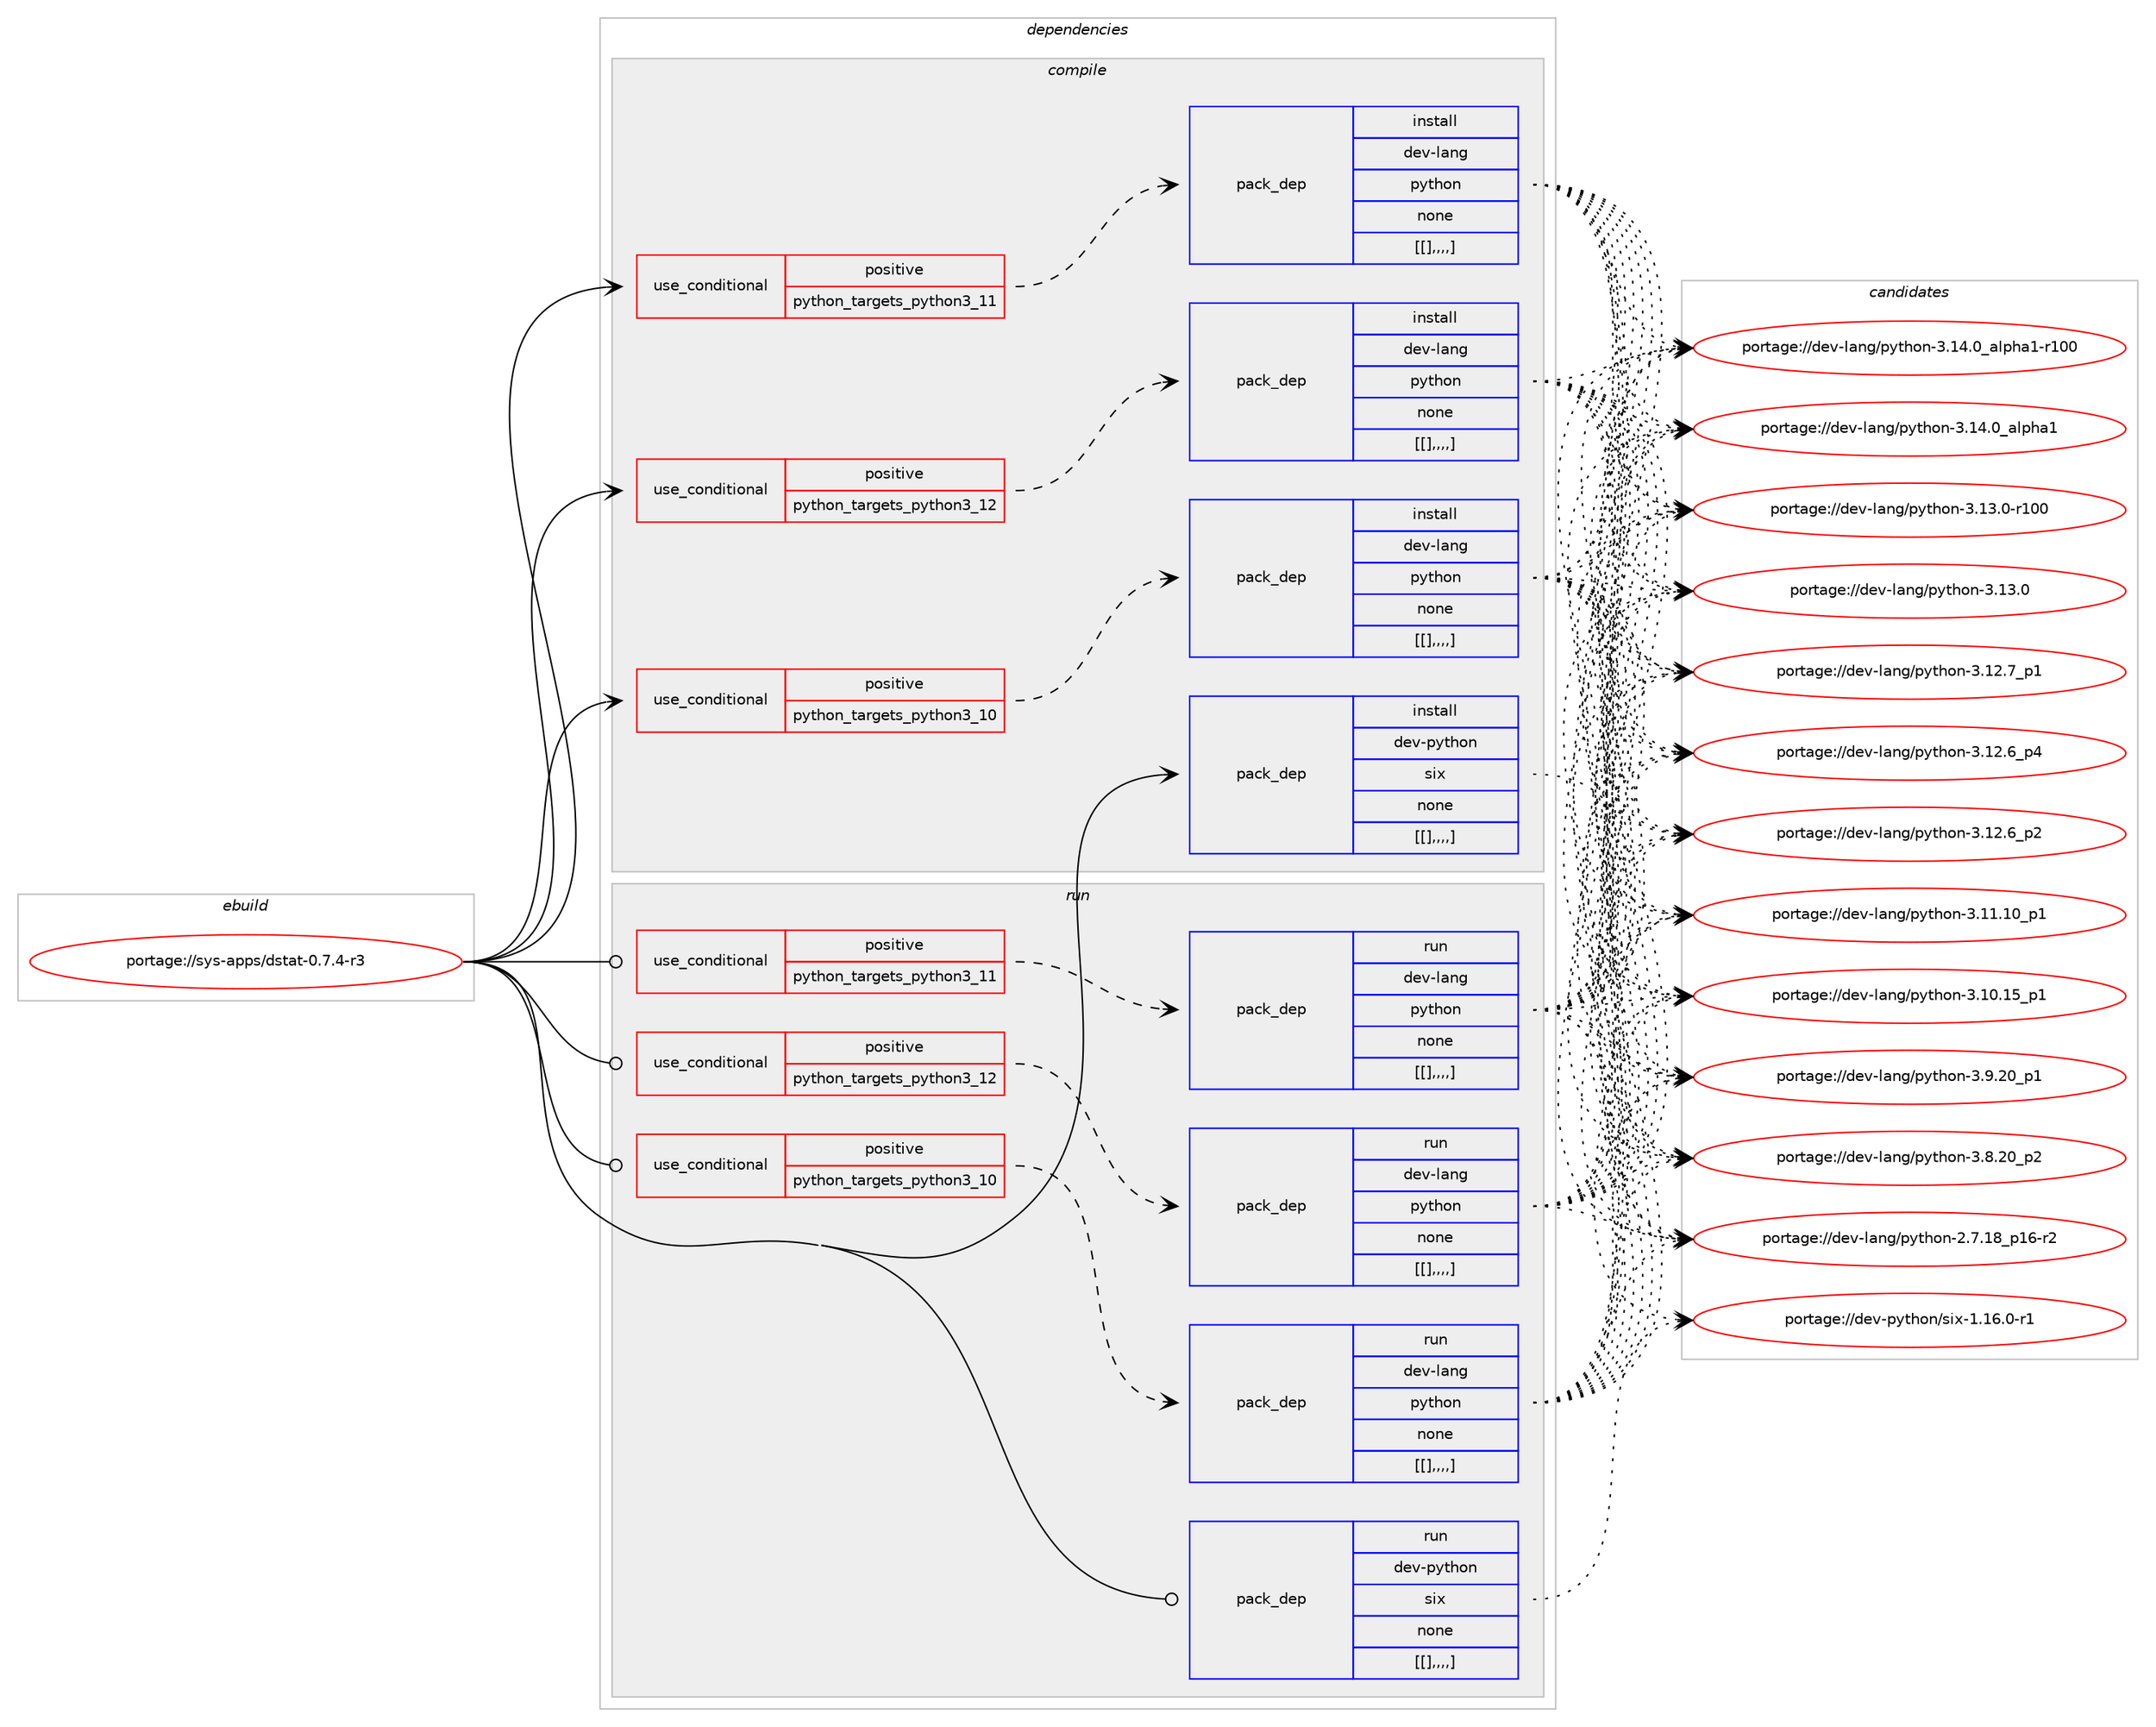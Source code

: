 digraph prolog {

# *************
# Graph options
# *************

newrank=true;
concentrate=true;
compound=true;
graph [rankdir=LR,fontname=Helvetica,fontsize=10,ranksep=1.5];#, ranksep=2.5, nodesep=0.2];
edge  [arrowhead=vee];
node  [fontname=Helvetica,fontsize=10];

# **********
# The ebuild
# **********

subgraph cluster_leftcol {
color=gray;
label=<<i>ebuild</i>>;
id [label="portage://sys-apps/dstat-0.7.4-r3", color=red, width=4, href="../sys-apps/dstat-0.7.4-r3.svg"];
}

# ****************
# The dependencies
# ****************

subgraph cluster_midcol {
color=gray;
label=<<i>dependencies</i>>;
subgraph cluster_compile {
fillcolor="#eeeeee";
style=filled;
label=<<i>compile</i>>;
subgraph cond117087 {
dependency442152 [label=<<TABLE BORDER="0" CELLBORDER="1" CELLSPACING="0" CELLPADDING="4"><TR><TD ROWSPAN="3" CELLPADDING="10">use_conditional</TD></TR><TR><TD>positive</TD></TR><TR><TD>python_targets_python3_10</TD></TR></TABLE>>, shape=none, color=red];
subgraph pack321878 {
dependency442160 [label=<<TABLE BORDER="0" CELLBORDER="1" CELLSPACING="0" CELLPADDING="4" WIDTH="220"><TR><TD ROWSPAN="6" CELLPADDING="30">pack_dep</TD></TR><TR><TD WIDTH="110">install</TD></TR><TR><TD>dev-lang</TD></TR><TR><TD>python</TD></TR><TR><TD>none</TD></TR><TR><TD>[[],,,,]</TD></TR></TABLE>>, shape=none, color=blue];
}
dependency442152:e -> dependency442160:w [weight=20,style="dashed",arrowhead="vee"];
}
id:e -> dependency442152:w [weight=20,style="solid",arrowhead="vee"];
subgraph cond117092 {
dependency442170 [label=<<TABLE BORDER="0" CELLBORDER="1" CELLSPACING="0" CELLPADDING="4"><TR><TD ROWSPAN="3" CELLPADDING="10">use_conditional</TD></TR><TR><TD>positive</TD></TR><TR><TD>python_targets_python3_11</TD></TR></TABLE>>, shape=none, color=red];
subgraph pack321893 {
dependency442179 [label=<<TABLE BORDER="0" CELLBORDER="1" CELLSPACING="0" CELLPADDING="4" WIDTH="220"><TR><TD ROWSPAN="6" CELLPADDING="30">pack_dep</TD></TR><TR><TD WIDTH="110">install</TD></TR><TR><TD>dev-lang</TD></TR><TR><TD>python</TD></TR><TR><TD>none</TD></TR><TR><TD>[[],,,,]</TD></TR></TABLE>>, shape=none, color=blue];
}
dependency442170:e -> dependency442179:w [weight=20,style="dashed",arrowhead="vee"];
}
id:e -> dependency442170:w [weight=20,style="solid",arrowhead="vee"];
subgraph cond117101 {
dependency442197 [label=<<TABLE BORDER="0" CELLBORDER="1" CELLSPACING="0" CELLPADDING="4"><TR><TD ROWSPAN="3" CELLPADDING="10">use_conditional</TD></TR><TR><TD>positive</TD></TR><TR><TD>python_targets_python3_12</TD></TR></TABLE>>, shape=none, color=red];
subgraph pack321915 {
dependency442224 [label=<<TABLE BORDER="0" CELLBORDER="1" CELLSPACING="0" CELLPADDING="4" WIDTH="220"><TR><TD ROWSPAN="6" CELLPADDING="30">pack_dep</TD></TR><TR><TD WIDTH="110">install</TD></TR><TR><TD>dev-lang</TD></TR><TR><TD>python</TD></TR><TR><TD>none</TD></TR><TR><TD>[[],,,,]</TD></TR></TABLE>>, shape=none, color=blue];
}
dependency442197:e -> dependency442224:w [weight=20,style="dashed",arrowhead="vee"];
}
id:e -> dependency442197:w [weight=20,style="solid",arrowhead="vee"];
subgraph pack321930 {
dependency442238 [label=<<TABLE BORDER="0" CELLBORDER="1" CELLSPACING="0" CELLPADDING="4" WIDTH="220"><TR><TD ROWSPAN="6" CELLPADDING="30">pack_dep</TD></TR><TR><TD WIDTH="110">install</TD></TR><TR><TD>dev-python</TD></TR><TR><TD>six</TD></TR><TR><TD>none</TD></TR><TR><TD>[[],,,,]</TD></TR></TABLE>>, shape=none, color=blue];
}
id:e -> dependency442238:w [weight=20,style="solid",arrowhead="vee"];
}
subgraph cluster_compileandrun {
fillcolor="#eeeeee";
style=filled;
label=<<i>compile and run</i>>;
}
subgraph cluster_run {
fillcolor="#eeeeee";
style=filled;
label=<<i>run</i>>;
subgraph cond117124 {
dependency442253 [label=<<TABLE BORDER="0" CELLBORDER="1" CELLSPACING="0" CELLPADDING="4"><TR><TD ROWSPAN="3" CELLPADDING="10">use_conditional</TD></TR><TR><TD>positive</TD></TR><TR><TD>python_targets_python3_10</TD></TR></TABLE>>, shape=none, color=red];
subgraph pack321947 {
dependency442266 [label=<<TABLE BORDER="0" CELLBORDER="1" CELLSPACING="0" CELLPADDING="4" WIDTH="220"><TR><TD ROWSPAN="6" CELLPADDING="30">pack_dep</TD></TR><TR><TD WIDTH="110">run</TD></TR><TR><TD>dev-lang</TD></TR><TR><TD>python</TD></TR><TR><TD>none</TD></TR><TR><TD>[[],,,,]</TD></TR></TABLE>>, shape=none, color=blue];
}
dependency442253:e -> dependency442266:w [weight=20,style="dashed",arrowhead="vee"];
}
id:e -> dependency442253:w [weight=20,style="solid",arrowhead="odot"];
subgraph cond117138 {
dependency442277 [label=<<TABLE BORDER="0" CELLBORDER="1" CELLSPACING="0" CELLPADDING="4"><TR><TD ROWSPAN="3" CELLPADDING="10">use_conditional</TD></TR><TR><TD>positive</TD></TR><TR><TD>python_targets_python3_11</TD></TR></TABLE>>, shape=none, color=red];
subgraph pack321960 {
dependency442287 [label=<<TABLE BORDER="0" CELLBORDER="1" CELLSPACING="0" CELLPADDING="4" WIDTH="220"><TR><TD ROWSPAN="6" CELLPADDING="30">pack_dep</TD></TR><TR><TD WIDTH="110">run</TD></TR><TR><TD>dev-lang</TD></TR><TR><TD>python</TD></TR><TR><TD>none</TD></TR><TR><TD>[[],,,,]</TD></TR></TABLE>>, shape=none, color=blue];
}
dependency442277:e -> dependency442287:w [weight=20,style="dashed",arrowhead="vee"];
}
id:e -> dependency442277:w [weight=20,style="solid",arrowhead="odot"];
subgraph cond117143 {
dependency442308 [label=<<TABLE BORDER="0" CELLBORDER="1" CELLSPACING="0" CELLPADDING="4"><TR><TD ROWSPAN="3" CELLPADDING="10">use_conditional</TD></TR><TR><TD>positive</TD></TR><TR><TD>python_targets_python3_12</TD></TR></TABLE>>, shape=none, color=red];
subgraph pack321980 {
dependency442323 [label=<<TABLE BORDER="0" CELLBORDER="1" CELLSPACING="0" CELLPADDING="4" WIDTH="220"><TR><TD ROWSPAN="6" CELLPADDING="30">pack_dep</TD></TR><TR><TD WIDTH="110">run</TD></TR><TR><TD>dev-lang</TD></TR><TR><TD>python</TD></TR><TR><TD>none</TD></TR><TR><TD>[[],,,,]</TD></TR></TABLE>>, shape=none, color=blue];
}
dependency442308:e -> dependency442323:w [weight=20,style="dashed",arrowhead="vee"];
}
id:e -> dependency442308:w [weight=20,style="solid",arrowhead="odot"];
subgraph pack321986 {
dependency442330 [label=<<TABLE BORDER="0" CELLBORDER="1" CELLSPACING="0" CELLPADDING="4" WIDTH="220"><TR><TD ROWSPAN="6" CELLPADDING="30">pack_dep</TD></TR><TR><TD WIDTH="110">run</TD></TR><TR><TD>dev-python</TD></TR><TR><TD>six</TD></TR><TR><TD>none</TD></TR><TR><TD>[[],,,,]</TD></TR></TABLE>>, shape=none, color=blue];
}
id:e -> dependency442330:w [weight=20,style="solid",arrowhead="odot"];
}
}

# **************
# The candidates
# **************

subgraph cluster_choices {
rank=same;
color=gray;
label=<<i>candidates</i>>;

subgraph choice321697 {
color=black;
nodesep=1;
choice100101118451089711010347112121116104111110455146495246489597108112104974945114494848 [label="portage://dev-lang/python-3.14.0_alpha1-r100", color=red, width=4,href="../dev-lang/python-3.14.0_alpha1-r100.svg"];
choice1001011184510897110103471121211161041111104551464952464895971081121049749 [label="portage://dev-lang/python-3.14.0_alpha1", color=red, width=4,href="../dev-lang/python-3.14.0_alpha1.svg"];
choice1001011184510897110103471121211161041111104551464951464845114494848 [label="portage://dev-lang/python-3.13.0-r100", color=red, width=4,href="../dev-lang/python-3.13.0-r100.svg"];
choice10010111845108971101034711212111610411111045514649514648 [label="portage://dev-lang/python-3.13.0", color=red, width=4,href="../dev-lang/python-3.13.0.svg"];
choice100101118451089711010347112121116104111110455146495046559511249 [label="portage://dev-lang/python-3.12.7_p1", color=red, width=4,href="../dev-lang/python-3.12.7_p1.svg"];
choice100101118451089711010347112121116104111110455146495046549511252 [label="portage://dev-lang/python-3.12.6_p4", color=red, width=4,href="../dev-lang/python-3.12.6_p4.svg"];
choice100101118451089711010347112121116104111110455146495046549511250 [label="portage://dev-lang/python-3.12.6_p2", color=red, width=4,href="../dev-lang/python-3.12.6_p2.svg"];
choice10010111845108971101034711212111610411111045514649494649489511249 [label="portage://dev-lang/python-3.11.10_p1", color=red, width=4,href="../dev-lang/python-3.11.10_p1.svg"];
choice10010111845108971101034711212111610411111045514649484649539511249 [label="portage://dev-lang/python-3.10.15_p1", color=red, width=4,href="../dev-lang/python-3.10.15_p1.svg"];
choice100101118451089711010347112121116104111110455146574650489511249 [label="portage://dev-lang/python-3.9.20_p1", color=red, width=4,href="../dev-lang/python-3.9.20_p1.svg"];
choice100101118451089711010347112121116104111110455146564650489511250 [label="portage://dev-lang/python-3.8.20_p2", color=red, width=4,href="../dev-lang/python-3.8.20_p2.svg"];
choice100101118451089711010347112121116104111110455046554649569511249544511450 [label="portage://dev-lang/python-2.7.18_p16-r2", color=red, width=4,href="../dev-lang/python-2.7.18_p16-r2.svg"];
dependency442160:e -> choice100101118451089711010347112121116104111110455146495246489597108112104974945114494848:w [style=dotted,weight="100"];
dependency442160:e -> choice1001011184510897110103471121211161041111104551464952464895971081121049749:w [style=dotted,weight="100"];
dependency442160:e -> choice1001011184510897110103471121211161041111104551464951464845114494848:w [style=dotted,weight="100"];
dependency442160:e -> choice10010111845108971101034711212111610411111045514649514648:w [style=dotted,weight="100"];
dependency442160:e -> choice100101118451089711010347112121116104111110455146495046559511249:w [style=dotted,weight="100"];
dependency442160:e -> choice100101118451089711010347112121116104111110455146495046549511252:w [style=dotted,weight="100"];
dependency442160:e -> choice100101118451089711010347112121116104111110455146495046549511250:w [style=dotted,weight="100"];
dependency442160:e -> choice10010111845108971101034711212111610411111045514649494649489511249:w [style=dotted,weight="100"];
dependency442160:e -> choice10010111845108971101034711212111610411111045514649484649539511249:w [style=dotted,weight="100"];
dependency442160:e -> choice100101118451089711010347112121116104111110455146574650489511249:w [style=dotted,weight="100"];
dependency442160:e -> choice100101118451089711010347112121116104111110455146564650489511250:w [style=dotted,weight="100"];
dependency442160:e -> choice100101118451089711010347112121116104111110455046554649569511249544511450:w [style=dotted,weight="100"];
}
subgraph choice321707 {
color=black;
nodesep=1;
choice100101118451089711010347112121116104111110455146495246489597108112104974945114494848 [label="portage://dev-lang/python-3.14.0_alpha1-r100", color=red, width=4,href="../dev-lang/python-3.14.0_alpha1-r100.svg"];
choice1001011184510897110103471121211161041111104551464952464895971081121049749 [label="portage://dev-lang/python-3.14.0_alpha1", color=red, width=4,href="../dev-lang/python-3.14.0_alpha1.svg"];
choice1001011184510897110103471121211161041111104551464951464845114494848 [label="portage://dev-lang/python-3.13.0-r100", color=red, width=4,href="../dev-lang/python-3.13.0-r100.svg"];
choice10010111845108971101034711212111610411111045514649514648 [label="portage://dev-lang/python-3.13.0", color=red, width=4,href="../dev-lang/python-3.13.0.svg"];
choice100101118451089711010347112121116104111110455146495046559511249 [label="portage://dev-lang/python-3.12.7_p1", color=red, width=4,href="../dev-lang/python-3.12.7_p1.svg"];
choice100101118451089711010347112121116104111110455146495046549511252 [label="portage://dev-lang/python-3.12.6_p4", color=red, width=4,href="../dev-lang/python-3.12.6_p4.svg"];
choice100101118451089711010347112121116104111110455146495046549511250 [label="portage://dev-lang/python-3.12.6_p2", color=red, width=4,href="../dev-lang/python-3.12.6_p2.svg"];
choice10010111845108971101034711212111610411111045514649494649489511249 [label="portage://dev-lang/python-3.11.10_p1", color=red, width=4,href="../dev-lang/python-3.11.10_p1.svg"];
choice10010111845108971101034711212111610411111045514649484649539511249 [label="portage://dev-lang/python-3.10.15_p1", color=red, width=4,href="../dev-lang/python-3.10.15_p1.svg"];
choice100101118451089711010347112121116104111110455146574650489511249 [label="portage://dev-lang/python-3.9.20_p1", color=red, width=4,href="../dev-lang/python-3.9.20_p1.svg"];
choice100101118451089711010347112121116104111110455146564650489511250 [label="portage://dev-lang/python-3.8.20_p2", color=red, width=4,href="../dev-lang/python-3.8.20_p2.svg"];
choice100101118451089711010347112121116104111110455046554649569511249544511450 [label="portage://dev-lang/python-2.7.18_p16-r2", color=red, width=4,href="../dev-lang/python-2.7.18_p16-r2.svg"];
dependency442179:e -> choice100101118451089711010347112121116104111110455146495246489597108112104974945114494848:w [style=dotted,weight="100"];
dependency442179:e -> choice1001011184510897110103471121211161041111104551464952464895971081121049749:w [style=dotted,weight="100"];
dependency442179:e -> choice1001011184510897110103471121211161041111104551464951464845114494848:w [style=dotted,weight="100"];
dependency442179:e -> choice10010111845108971101034711212111610411111045514649514648:w [style=dotted,weight="100"];
dependency442179:e -> choice100101118451089711010347112121116104111110455146495046559511249:w [style=dotted,weight="100"];
dependency442179:e -> choice100101118451089711010347112121116104111110455146495046549511252:w [style=dotted,weight="100"];
dependency442179:e -> choice100101118451089711010347112121116104111110455146495046549511250:w [style=dotted,weight="100"];
dependency442179:e -> choice10010111845108971101034711212111610411111045514649494649489511249:w [style=dotted,weight="100"];
dependency442179:e -> choice10010111845108971101034711212111610411111045514649484649539511249:w [style=dotted,weight="100"];
dependency442179:e -> choice100101118451089711010347112121116104111110455146574650489511249:w [style=dotted,weight="100"];
dependency442179:e -> choice100101118451089711010347112121116104111110455146564650489511250:w [style=dotted,weight="100"];
dependency442179:e -> choice100101118451089711010347112121116104111110455046554649569511249544511450:w [style=dotted,weight="100"];
}
subgraph choice321739 {
color=black;
nodesep=1;
choice100101118451089711010347112121116104111110455146495246489597108112104974945114494848 [label="portage://dev-lang/python-3.14.0_alpha1-r100", color=red, width=4,href="../dev-lang/python-3.14.0_alpha1-r100.svg"];
choice1001011184510897110103471121211161041111104551464952464895971081121049749 [label="portage://dev-lang/python-3.14.0_alpha1", color=red, width=4,href="../dev-lang/python-3.14.0_alpha1.svg"];
choice1001011184510897110103471121211161041111104551464951464845114494848 [label="portage://dev-lang/python-3.13.0-r100", color=red, width=4,href="../dev-lang/python-3.13.0-r100.svg"];
choice10010111845108971101034711212111610411111045514649514648 [label="portage://dev-lang/python-3.13.0", color=red, width=4,href="../dev-lang/python-3.13.0.svg"];
choice100101118451089711010347112121116104111110455146495046559511249 [label="portage://dev-lang/python-3.12.7_p1", color=red, width=4,href="../dev-lang/python-3.12.7_p1.svg"];
choice100101118451089711010347112121116104111110455146495046549511252 [label="portage://dev-lang/python-3.12.6_p4", color=red, width=4,href="../dev-lang/python-3.12.6_p4.svg"];
choice100101118451089711010347112121116104111110455146495046549511250 [label="portage://dev-lang/python-3.12.6_p2", color=red, width=4,href="../dev-lang/python-3.12.6_p2.svg"];
choice10010111845108971101034711212111610411111045514649494649489511249 [label="portage://dev-lang/python-3.11.10_p1", color=red, width=4,href="../dev-lang/python-3.11.10_p1.svg"];
choice10010111845108971101034711212111610411111045514649484649539511249 [label="portage://dev-lang/python-3.10.15_p1", color=red, width=4,href="../dev-lang/python-3.10.15_p1.svg"];
choice100101118451089711010347112121116104111110455146574650489511249 [label="portage://dev-lang/python-3.9.20_p1", color=red, width=4,href="../dev-lang/python-3.9.20_p1.svg"];
choice100101118451089711010347112121116104111110455146564650489511250 [label="portage://dev-lang/python-3.8.20_p2", color=red, width=4,href="../dev-lang/python-3.8.20_p2.svg"];
choice100101118451089711010347112121116104111110455046554649569511249544511450 [label="portage://dev-lang/python-2.7.18_p16-r2", color=red, width=4,href="../dev-lang/python-2.7.18_p16-r2.svg"];
dependency442224:e -> choice100101118451089711010347112121116104111110455146495246489597108112104974945114494848:w [style=dotted,weight="100"];
dependency442224:e -> choice1001011184510897110103471121211161041111104551464952464895971081121049749:w [style=dotted,weight="100"];
dependency442224:e -> choice1001011184510897110103471121211161041111104551464951464845114494848:w [style=dotted,weight="100"];
dependency442224:e -> choice10010111845108971101034711212111610411111045514649514648:w [style=dotted,weight="100"];
dependency442224:e -> choice100101118451089711010347112121116104111110455146495046559511249:w [style=dotted,weight="100"];
dependency442224:e -> choice100101118451089711010347112121116104111110455146495046549511252:w [style=dotted,weight="100"];
dependency442224:e -> choice100101118451089711010347112121116104111110455146495046549511250:w [style=dotted,weight="100"];
dependency442224:e -> choice10010111845108971101034711212111610411111045514649494649489511249:w [style=dotted,weight="100"];
dependency442224:e -> choice10010111845108971101034711212111610411111045514649484649539511249:w [style=dotted,weight="100"];
dependency442224:e -> choice100101118451089711010347112121116104111110455146574650489511249:w [style=dotted,weight="100"];
dependency442224:e -> choice100101118451089711010347112121116104111110455146564650489511250:w [style=dotted,weight="100"];
dependency442224:e -> choice100101118451089711010347112121116104111110455046554649569511249544511450:w [style=dotted,weight="100"];
}
subgraph choice321766 {
color=black;
nodesep=1;
choice1001011184511212111610411111047115105120454946495446484511449 [label="portage://dev-python/six-1.16.0-r1", color=red, width=4,href="../dev-python/six-1.16.0-r1.svg"];
dependency442238:e -> choice1001011184511212111610411111047115105120454946495446484511449:w [style=dotted,weight="100"];
}
subgraph choice321768 {
color=black;
nodesep=1;
choice100101118451089711010347112121116104111110455146495246489597108112104974945114494848 [label="portage://dev-lang/python-3.14.0_alpha1-r100", color=red, width=4,href="../dev-lang/python-3.14.0_alpha1-r100.svg"];
choice1001011184510897110103471121211161041111104551464952464895971081121049749 [label="portage://dev-lang/python-3.14.0_alpha1", color=red, width=4,href="../dev-lang/python-3.14.0_alpha1.svg"];
choice1001011184510897110103471121211161041111104551464951464845114494848 [label="portage://dev-lang/python-3.13.0-r100", color=red, width=4,href="../dev-lang/python-3.13.0-r100.svg"];
choice10010111845108971101034711212111610411111045514649514648 [label="portage://dev-lang/python-3.13.0", color=red, width=4,href="../dev-lang/python-3.13.0.svg"];
choice100101118451089711010347112121116104111110455146495046559511249 [label="portage://dev-lang/python-3.12.7_p1", color=red, width=4,href="../dev-lang/python-3.12.7_p1.svg"];
choice100101118451089711010347112121116104111110455146495046549511252 [label="portage://dev-lang/python-3.12.6_p4", color=red, width=4,href="../dev-lang/python-3.12.6_p4.svg"];
choice100101118451089711010347112121116104111110455146495046549511250 [label="portage://dev-lang/python-3.12.6_p2", color=red, width=4,href="../dev-lang/python-3.12.6_p2.svg"];
choice10010111845108971101034711212111610411111045514649494649489511249 [label="portage://dev-lang/python-3.11.10_p1", color=red, width=4,href="../dev-lang/python-3.11.10_p1.svg"];
choice10010111845108971101034711212111610411111045514649484649539511249 [label="portage://dev-lang/python-3.10.15_p1", color=red, width=4,href="../dev-lang/python-3.10.15_p1.svg"];
choice100101118451089711010347112121116104111110455146574650489511249 [label="portage://dev-lang/python-3.9.20_p1", color=red, width=4,href="../dev-lang/python-3.9.20_p1.svg"];
choice100101118451089711010347112121116104111110455146564650489511250 [label="portage://dev-lang/python-3.8.20_p2", color=red, width=4,href="../dev-lang/python-3.8.20_p2.svg"];
choice100101118451089711010347112121116104111110455046554649569511249544511450 [label="portage://dev-lang/python-2.7.18_p16-r2", color=red, width=4,href="../dev-lang/python-2.7.18_p16-r2.svg"];
dependency442266:e -> choice100101118451089711010347112121116104111110455146495246489597108112104974945114494848:w [style=dotted,weight="100"];
dependency442266:e -> choice1001011184510897110103471121211161041111104551464952464895971081121049749:w [style=dotted,weight="100"];
dependency442266:e -> choice1001011184510897110103471121211161041111104551464951464845114494848:w [style=dotted,weight="100"];
dependency442266:e -> choice10010111845108971101034711212111610411111045514649514648:w [style=dotted,weight="100"];
dependency442266:e -> choice100101118451089711010347112121116104111110455146495046559511249:w [style=dotted,weight="100"];
dependency442266:e -> choice100101118451089711010347112121116104111110455146495046549511252:w [style=dotted,weight="100"];
dependency442266:e -> choice100101118451089711010347112121116104111110455146495046549511250:w [style=dotted,weight="100"];
dependency442266:e -> choice10010111845108971101034711212111610411111045514649494649489511249:w [style=dotted,weight="100"];
dependency442266:e -> choice10010111845108971101034711212111610411111045514649484649539511249:w [style=dotted,weight="100"];
dependency442266:e -> choice100101118451089711010347112121116104111110455146574650489511249:w [style=dotted,weight="100"];
dependency442266:e -> choice100101118451089711010347112121116104111110455146564650489511250:w [style=dotted,weight="100"];
dependency442266:e -> choice100101118451089711010347112121116104111110455046554649569511249544511450:w [style=dotted,weight="100"];
}
subgraph choice321791 {
color=black;
nodesep=1;
choice100101118451089711010347112121116104111110455146495246489597108112104974945114494848 [label="portage://dev-lang/python-3.14.0_alpha1-r100", color=red, width=4,href="../dev-lang/python-3.14.0_alpha1-r100.svg"];
choice1001011184510897110103471121211161041111104551464952464895971081121049749 [label="portage://dev-lang/python-3.14.0_alpha1", color=red, width=4,href="../dev-lang/python-3.14.0_alpha1.svg"];
choice1001011184510897110103471121211161041111104551464951464845114494848 [label="portage://dev-lang/python-3.13.0-r100", color=red, width=4,href="../dev-lang/python-3.13.0-r100.svg"];
choice10010111845108971101034711212111610411111045514649514648 [label="portage://dev-lang/python-3.13.0", color=red, width=4,href="../dev-lang/python-3.13.0.svg"];
choice100101118451089711010347112121116104111110455146495046559511249 [label="portage://dev-lang/python-3.12.7_p1", color=red, width=4,href="../dev-lang/python-3.12.7_p1.svg"];
choice100101118451089711010347112121116104111110455146495046549511252 [label="portage://dev-lang/python-3.12.6_p4", color=red, width=4,href="../dev-lang/python-3.12.6_p4.svg"];
choice100101118451089711010347112121116104111110455146495046549511250 [label="portage://dev-lang/python-3.12.6_p2", color=red, width=4,href="../dev-lang/python-3.12.6_p2.svg"];
choice10010111845108971101034711212111610411111045514649494649489511249 [label="portage://dev-lang/python-3.11.10_p1", color=red, width=4,href="../dev-lang/python-3.11.10_p1.svg"];
choice10010111845108971101034711212111610411111045514649484649539511249 [label="portage://dev-lang/python-3.10.15_p1", color=red, width=4,href="../dev-lang/python-3.10.15_p1.svg"];
choice100101118451089711010347112121116104111110455146574650489511249 [label="portage://dev-lang/python-3.9.20_p1", color=red, width=4,href="../dev-lang/python-3.9.20_p1.svg"];
choice100101118451089711010347112121116104111110455146564650489511250 [label="portage://dev-lang/python-3.8.20_p2", color=red, width=4,href="../dev-lang/python-3.8.20_p2.svg"];
choice100101118451089711010347112121116104111110455046554649569511249544511450 [label="portage://dev-lang/python-2.7.18_p16-r2", color=red, width=4,href="../dev-lang/python-2.7.18_p16-r2.svg"];
dependency442287:e -> choice100101118451089711010347112121116104111110455146495246489597108112104974945114494848:w [style=dotted,weight="100"];
dependency442287:e -> choice1001011184510897110103471121211161041111104551464952464895971081121049749:w [style=dotted,weight="100"];
dependency442287:e -> choice1001011184510897110103471121211161041111104551464951464845114494848:w [style=dotted,weight="100"];
dependency442287:e -> choice10010111845108971101034711212111610411111045514649514648:w [style=dotted,weight="100"];
dependency442287:e -> choice100101118451089711010347112121116104111110455146495046559511249:w [style=dotted,weight="100"];
dependency442287:e -> choice100101118451089711010347112121116104111110455146495046549511252:w [style=dotted,weight="100"];
dependency442287:e -> choice100101118451089711010347112121116104111110455146495046549511250:w [style=dotted,weight="100"];
dependency442287:e -> choice10010111845108971101034711212111610411111045514649494649489511249:w [style=dotted,weight="100"];
dependency442287:e -> choice10010111845108971101034711212111610411111045514649484649539511249:w [style=dotted,weight="100"];
dependency442287:e -> choice100101118451089711010347112121116104111110455146574650489511249:w [style=dotted,weight="100"];
dependency442287:e -> choice100101118451089711010347112121116104111110455146564650489511250:w [style=dotted,weight="100"];
dependency442287:e -> choice100101118451089711010347112121116104111110455046554649569511249544511450:w [style=dotted,weight="100"];
}
subgraph choice321811 {
color=black;
nodesep=1;
choice100101118451089711010347112121116104111110455146495246489597108112104974945114494848 [label="portage://dev-lang/python-3.14.0_alpha1-r100", color=red, width=4,href="../dev-lang/python-3.14.0_alpha1-r100.svg"];
choice1001011184510897110103471121211161041111104551464952464895971081121049749 [label="portage://dev-lang/python-3.14.0_alpha1", color=red, width=4,href="../dev-lang/python-3.14.0_alpha1.svg"];
choice1001011184510897110103471121211161041111104551464951464845114494848 [label="portage://dev-lang/python-3.13.0-r100", color=red, width=4,href="../dev-lang/python-3.13.0-r100.svg"];
choice10010111845108971101034711212111610411111045514649514648 [label="portage://dev-lang/python-3.13.0", color=red, width=4,href="../dev-lang/python-3.13.0.svg"];
choice100101118451089711010347112121116104111110455146495046559511249 [label="portage://dev-lang/python-3.12.7_p1", color=red, width=4,href="../dev-lang/python-3.12.7_p1.svg"];
choice100101118451089711010347112121116104111110455146495046549511252 [label="portage://dev-lang/python-3.12.6_p4", color=red, width=4,href="../dev-lang/python-3.12.6_p4.svg"];
choice100101118451089711010347112121116104111110455146495046549511250 [label="portage://dev-lang/python-3.12.6_p2", color=red, width=4,href="../dev-lang/python-3.12.6_p2.svg"];
choice10010111845108971101034711212111610411111045514649494649489511249 [label="portage://dev-lang/python-3.11.10_p1", color=red, width=4,href="../dev-lang/python-3.11.10_p1.svg"];
choice10010111845108971101034711212111610411111045514649484649539511249 [label="portage://dev-lang/python-3.10.15_p1", color=red, width=4,href="../dev-lang/python-3.10.15_p1.svg"];
choice100101118451089711010347112121116104111110455146574650489511249 [label="portage://dev-lang/python-3.9.20_p1", color=red, width=4,href="../dev-lang/python-3.9.20_p1.svg"];
choice100101118451089711010347112121116104111110455146564650489511250 [label="portage://dev-lang/python-3.8.20_p2", color=red, width=4,href="../dev-lang/python-3.8.20_p2.svg"];
choice100101118451089711010347112121116104111110455046554649569511249544511450 [label="portage://dev-lang/python-2.7.18_p16-r2", color=red, width=4,href="../dev-lang/python-2.7.18_p16-r2.svg"];
dependency442323:e -> choice100101118451089711010347112121116104111110455146495246489597108112104974945114494848:w [style=dotted,weight="100"];
dependency442323:e -> choice1001011184510897110103471121211161041111104551464952464895971081121049749:w [style=dotted,weight="100"];
dependency442323:e -> choice1001011184510897110103471121211161041111104551464951464845114494848:w [style=dotted,weight="100"];
dependency442323:e -> choice10010111845108971101034711212111610411111045514649514648:w [style=dotted,weight="100"];
dependency442323:e -> choice100101118451089711010347112121116104111110455146495046559511249:w [style=dotted,weight="100"];
dependency442323:e -> choice100101118451089711010347112121116104111110455146495046549511252:w [style=dotted,weight="100"];
dependency442323:e -> choice100101118451089711010347112121116104111110455146495046549511250:w [style=dotted,weight="100"];
dependency442323:e -> choice10010111845108971101034711212111610411111045514649494649489511249:w [style=dotted,weight="100"];
dependency442323:e -> choice10010111845108971101034711212111610411111045514649484649539511249:w [style=dotted,weight="100"];
dependency442323:e -> choice100101118451089711010347112121116104111110455146574650489511249:w [style=dotted,weight="100"];
dependency442323:e -> choice100101118451089711010347112121116104111110455146564650489511250:w [style=dotted,weight="100"];
dependency442323:e -> choice100101118451089711010347112121116104111110455046554649569511249544511450:w [style=dotted,weight="100"];
}
subgraph choice321823 {
color=black;
nodesep=1;
choice1001011184511212111610411111047115105120454946495446484511449 [label="portage://dev-python/six-1.16.0-r1", color=red, width=4,href="../dev-python/six-1.16.0-r1.svg"];
dependency442330:e -> choice1001011184511212111610411111047115105120454946495446484511449:w [style=dotted,weight="100"];
}
}

}
